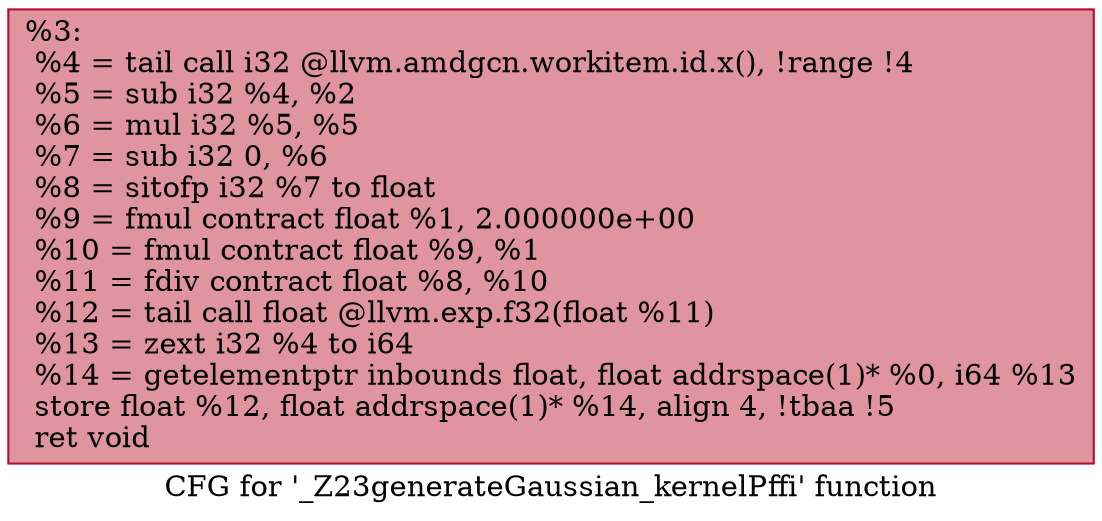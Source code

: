 digraph "CFG for '_Z23generateGaussian_kernelPffi' function" {
	label="CFG for '_Z23generateGaussian_kernelPffi' function";

	Node0x626ed80 [shape=record,color="#b70d28ff", style=filled, fillcolor="#b70d2870",label="{%3:\l  %4 = tail call i32 @llvm.amdgcn.workitem.id.x(), !range !4\l  %5 = sub i32 %4, %2\l  %6 = mul i32 %5, %5\l  %7 = sub i32 0, %6\l  %8 = sitofp i32 %7 to float\l  %9 = fmul contract float %1, 2.000000e+00\l  %10 = fmul contract float %9, %1\l  %11 = fdiv contract float %8, %10\l  %12 = tail call float @llvm.exp.f32(float %11)\l  %13 = zext i32 %4 to i64\l  %14 = getelementptr inbounds float, float addrspace(1)* %0, i64 %13\l  store float %12, float addrspace(1)* %14, align 4, !tbaa !5\l  ret void\l}"];
}
